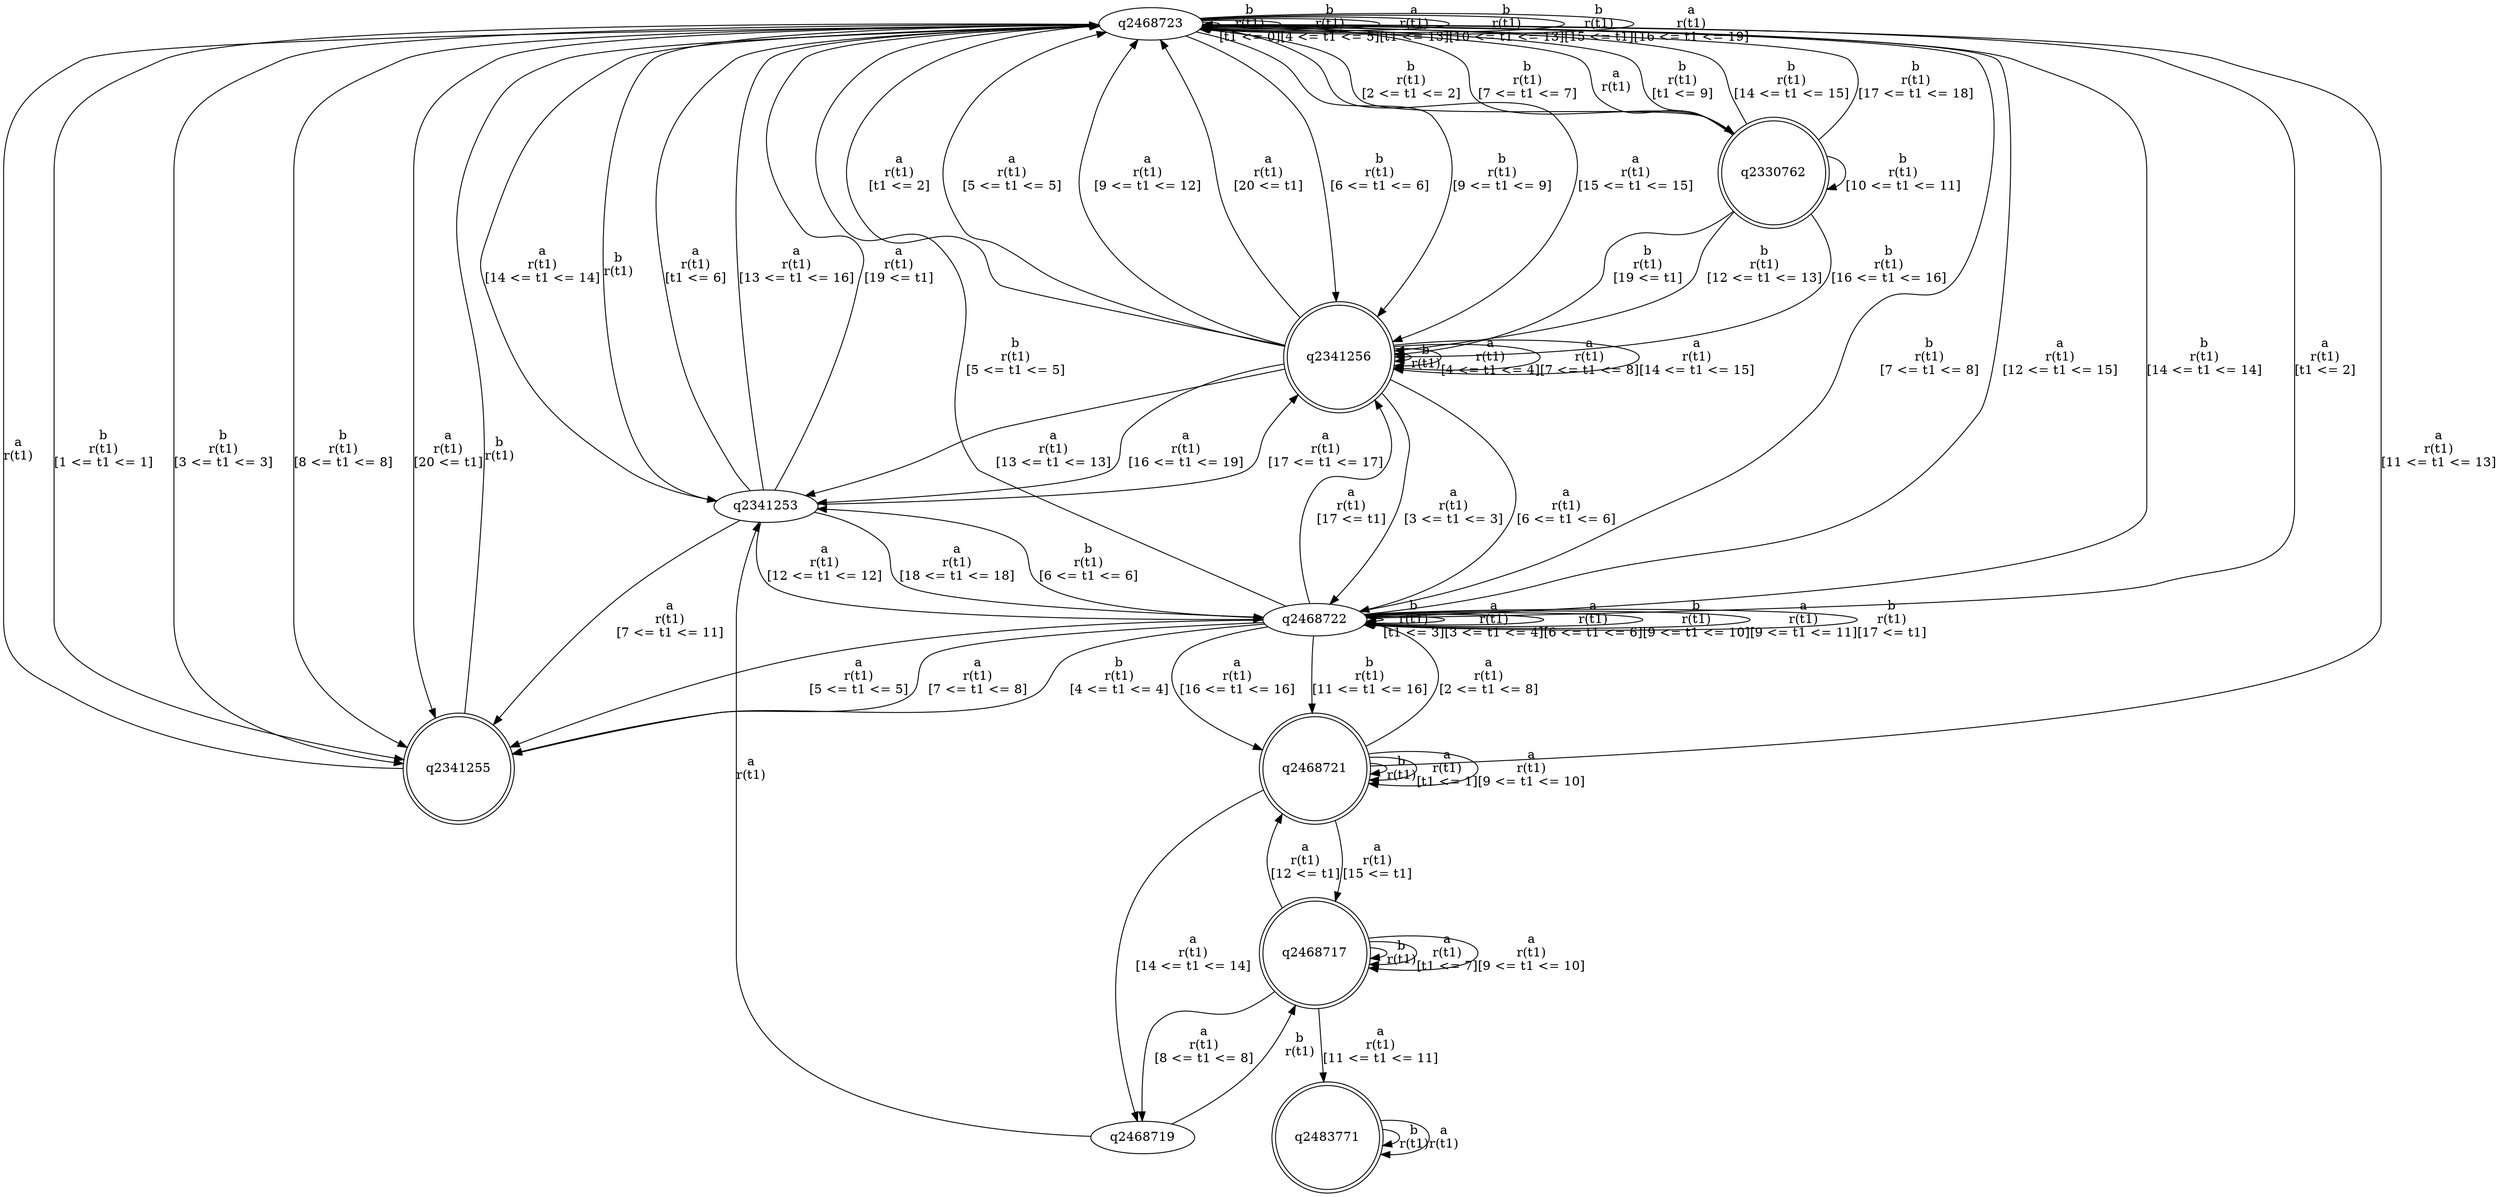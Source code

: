 digraph "tests_1/test42/solution101/solution_verwer" {
	q2468723[label=q2468723]
	q2341255[label=q2341255 shape=doublecircle]
	q2330762[label=q2330762 shape=doublecircle]
	q2341256[label=q2341256 shape=doublecircle]
	q2468722[label=q2468722]
	q2341253[label=q2341253]
	q2468721[label=q2468721 shape=doublecircle]
	q2468719[label=q2468719]
	q2468717[label=q2468717 shape=doublecircle]
	q2483771[label=q2483771 shape=doublecircle]
	q2468723 -> q2468723[label="b\nr(t1)\n[t1 <= 0]"]
	q2468723 -> q2341255[label="b\nr(t1)\n[1 <= t1 <= 1]"]
	q2341255 -> q2468723[label="b\nr(t1)\n"]
	q2341255 -> q2468723[label="a\nr(t1)\n"]
	q2468723 -> q2330762[label="b\nr(t1)\n[2 <= t1 <= 2]"]
	q2330762 -> q2468723[label="a\nr(t1)\n"]
	q2330762 -> q2468723[label="b\nr(t1)\n[t1 <= 9]"]
	q2330762 -> q2330762[label="b\nr(t1)\n[10 <= t1 <= 11]"]
	q2330762 -> q2341256[label="b\nr(t1)\n[12 <= t1 <= 13]"]
	q2341256 -> q2341256[label="b\nr(t1)\n"]
	q2341256 -> q2468723[label="a\nr(t1)\n[t1 <= 2]"]
	q2341256 -> q2468722[label="a\nr(t1)\n[3 <= t1 <= 3]"]
	q2468722 -> q2468722[label="b\nr(t1)\n[t1 <= 3]"]
	q2468722 -> q2468723[label="a\nr(t1)\n[t1 <= 2]"]
	q2468722 -> q2341255[label="b\nr(t1)\n[4 <= t1 <= 4]"]
	q2468722 -> q2468722[label="a\nr(t1)\n[3 <= t1 <= 4]"]
	q2468722 -> q2468723[label="b\nr(t1)\n[5 <= t1 <= 5]"]
	q2468722 -> q2341255[label="a\nr(t1)\n[5 <= t1 <= 5]"]
	q2468722 -> q2341253[label="b\nr(t1)\n[6 <= t1 <= 6]"]
	q2341253 -> q2468723[label="b\nr(t1)\n"]
	q2341253 -> q2468723[label="a\nr(t1)\n[t1 <= 6]"]
	q2341253 -> q2341255[label="a\nr(t1)\n[7 <= t1 <= 11]"]
	q2341253 -> q2468722[label="a\nr(t1)\n[12 <= t1 <= 12]"]
	q2341253 -> q2468723[label="a\nr(t1)\n[13 <= t1 <= 16]"]
	q2341253 -> q2341256[label="a\nr(t1)\n[17 <= t1 <= 17]"]
	q2341253 -> q2468722[label="a\nr(t1)\n[18 <= t1 <= 18]"]
	q2341253 -> q2468723[label="a\nr(t1)\n[19 <= t1]"]
	q2468722 -> q2468722[label="a\nr(t1)\n[6 <= t1 <= 6]"]
	q2468722 -> q2468723[label="b\nr(t1)\n[7 <= t1 <= 8]"]
	q2468722 -> q2341255[label="a\nr(t1)\n[7 <= t1 <= 8]"]
	q2468722 -> q2468722[label="b\nr(t1)\n[9 <= t1 <= 10]"]
	q2468722 -> q2468722[label="a\nr(t1)\n[9 <= t1 <= 11]"]
	q2468722 -> q2468723[label="a\nr(t1)\n[12 <= t1 <= 15]"]
	q2468722 -> q2468722[label="b\nr(t1)\n[17 <= t1]"]
	q2468722 -> q2468721[label="a\nr(t1)\n[16 <= t1 <= 16]"]
	q2468721 -> q2468721[label="b\nr(t1)\n"]
	q2468721 -> q2468721[label="a\nr(t1)\n[t1 <= 1]"]
	q2468721 -> q2468722[label="a\nr(t1)\n[2 <= t1 <= 8]"]
	q2468721 -> q2468721[label="a\nr(t1)\n[9 <= t1 <= 10]"]
	q2468721 -> q2468723[label="a\nr(t1)\n[11 <= t1 <= 13]"]
	q2468721 -> q2468719[label="a\nr(t1)\n[14 <= t1 <= 14]"]
	q2468719 -> q2341253[label="a\nr(t1)\n"]
	q2468719 -> q2468717[label="b\nr(t1)\n"]
	q2468717 -> q2468717[label="b\nr(t1)\n"]
	q2468717 -> q2468717[label="a\nr(t1)\n[t1 <= 7]"]
	q2468717 -> q2468719[label="a\nr(t1)\n[8 <= t1 <= 8]"]
	q2468717 -> q2468721[label="a\nr(t1)\n[12 <= t1]"]
	q2468717 -> q2483771[label="a\nr(t1)\n[11 <= t1 <= 11]"]
	q2483771 -> q2483771[label="b\nr(t1)\n"]
	q2483771 -> q2483771[label="a\nr(t1)\n"]
	q2468717 -> q2468717[label="a\nr(t1)\n[9 <= t1 <= 10]"]
	q2468721 -> q2468717[label="a\nr(t1)\n[15 <= t1]"]
	q2468722 -> q2341256[label="a\nr(t1)\n[17 <= t1]"]
	q2468722 -> q2468721[label="b\nr(t1)\n[11 <= t1 <= 16]"]
	q2341256 -> q2341256[label="a\nr(t1)\n[4 <= t1 <= 4]"]
	q2341256 -> q2468723[label="a\nr(t1)\n[5 <= t1 <= 5]"]
	q2341256 -> q2468722[label="a\nr(t1)\n[6 <= t1 <= 6]"]
	q2341256 -> q2341256[label="a\nr(t1)\n[7 <= t1 <= 8]"]
	q2341256 -> q2468723[label="a\nr(t1)\n[9 <= t1 <= 12]"]
	q2341256 -> q2341253[label="a\nr(t1)\n[13 <= t1 <= 13]"]
	q2341256 -> q2341256[label="a\nr(t1)\n[14 <= t1 <= 15]"]
	q2341256 -> q2468723[label="a\nr(t1)\n[20 <= t1]"]
	q2341256 -> q2341253[label="a\nr(t1)\n[16 <= t1 <= 19]"]
	q2330762 -> q2468723[label="b\nr(t1)\n[14 <= t1 <= 15]"]
	q2330762 -> q2341256[label="b\nr(t1)\n[16 <= t1 <= 16]"]
	q2330762 -> q2468723[label="b\nr(t1)\n[17 <= t1 <= 18]"]
	q2330762 -> q2341256[label="b\nr(t1)\n[19 <= t1]"]
	q2468723 -> q2341255[label="b\nr(t1)\n[3 <= t1 <= 3]"]
	q2468723 -> q2468723[label="b\nr(t1)\n[4 <= t1 <= 5]"]
	q2468723 -> q2341256[label="b\nr(t1)\n[6 <= t1 <= 6]"]
	q2468723 -> q2330762[label="b\nr(t1)\n[7 <= t1 <= 7]"]
	q2468723 -> q2341255[label="b\nr(t1)\n[8 <= t1 <= 8]"]
	q2468723 -> q2341256[label="b\nr(t1)\n[9 <= t1 <= 9]"]
	q2468723 -> q2468723[label="a\nr(t1)\n[t1 <= 13]"]
	q2468723 -> q2341253[label="a\nr(t1)\n[14 <= t1 <= 14]"]
	q2468723 -> q2468723[label="b\nr(t1)\n[10 <= t1 <= 13]"]
	q2468723 -> q2341256[label="a\nr(t1)\n[15 <= t1 <= 15]"]
	q2468723 -> q2468722[label="b\nr(t1)\n[14 <= t1 <= 14]"]
	q2468723 -> q2468723[label="b\nr(t1)\n[15 <= t1]"]
	q2468723 -> q2341255[label="a\nr(t1)\n[20 <= t1]"]
	q2468723 -> q2468723[label="a\nr(t1)\n[16 <= t1 <= 19]"]
}
